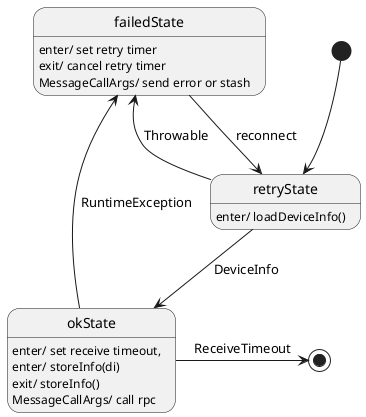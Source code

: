 @startuml childActor
[*] --> retryState
retryState : enter/ loadDeviceInfo()

retryState -down-> failedState : Throwable
retryState -down-> okState : DeviceInfo

okState : enter/ set receive timeout,
okState: enter/ storeInfo(di)
okState : exit/ storeInfo()
okState : MessageCallArgs/ call rpc
okState  -down-> failedState : RuntimeException
okState -> [*] : ReceiveTimeout


failedState: enter/ set retry timer
failedState: exit/ cancel retry timer
failedState -> retryState : reconnect
failedState: MessageCallArgs/ send error or stash



@enduml